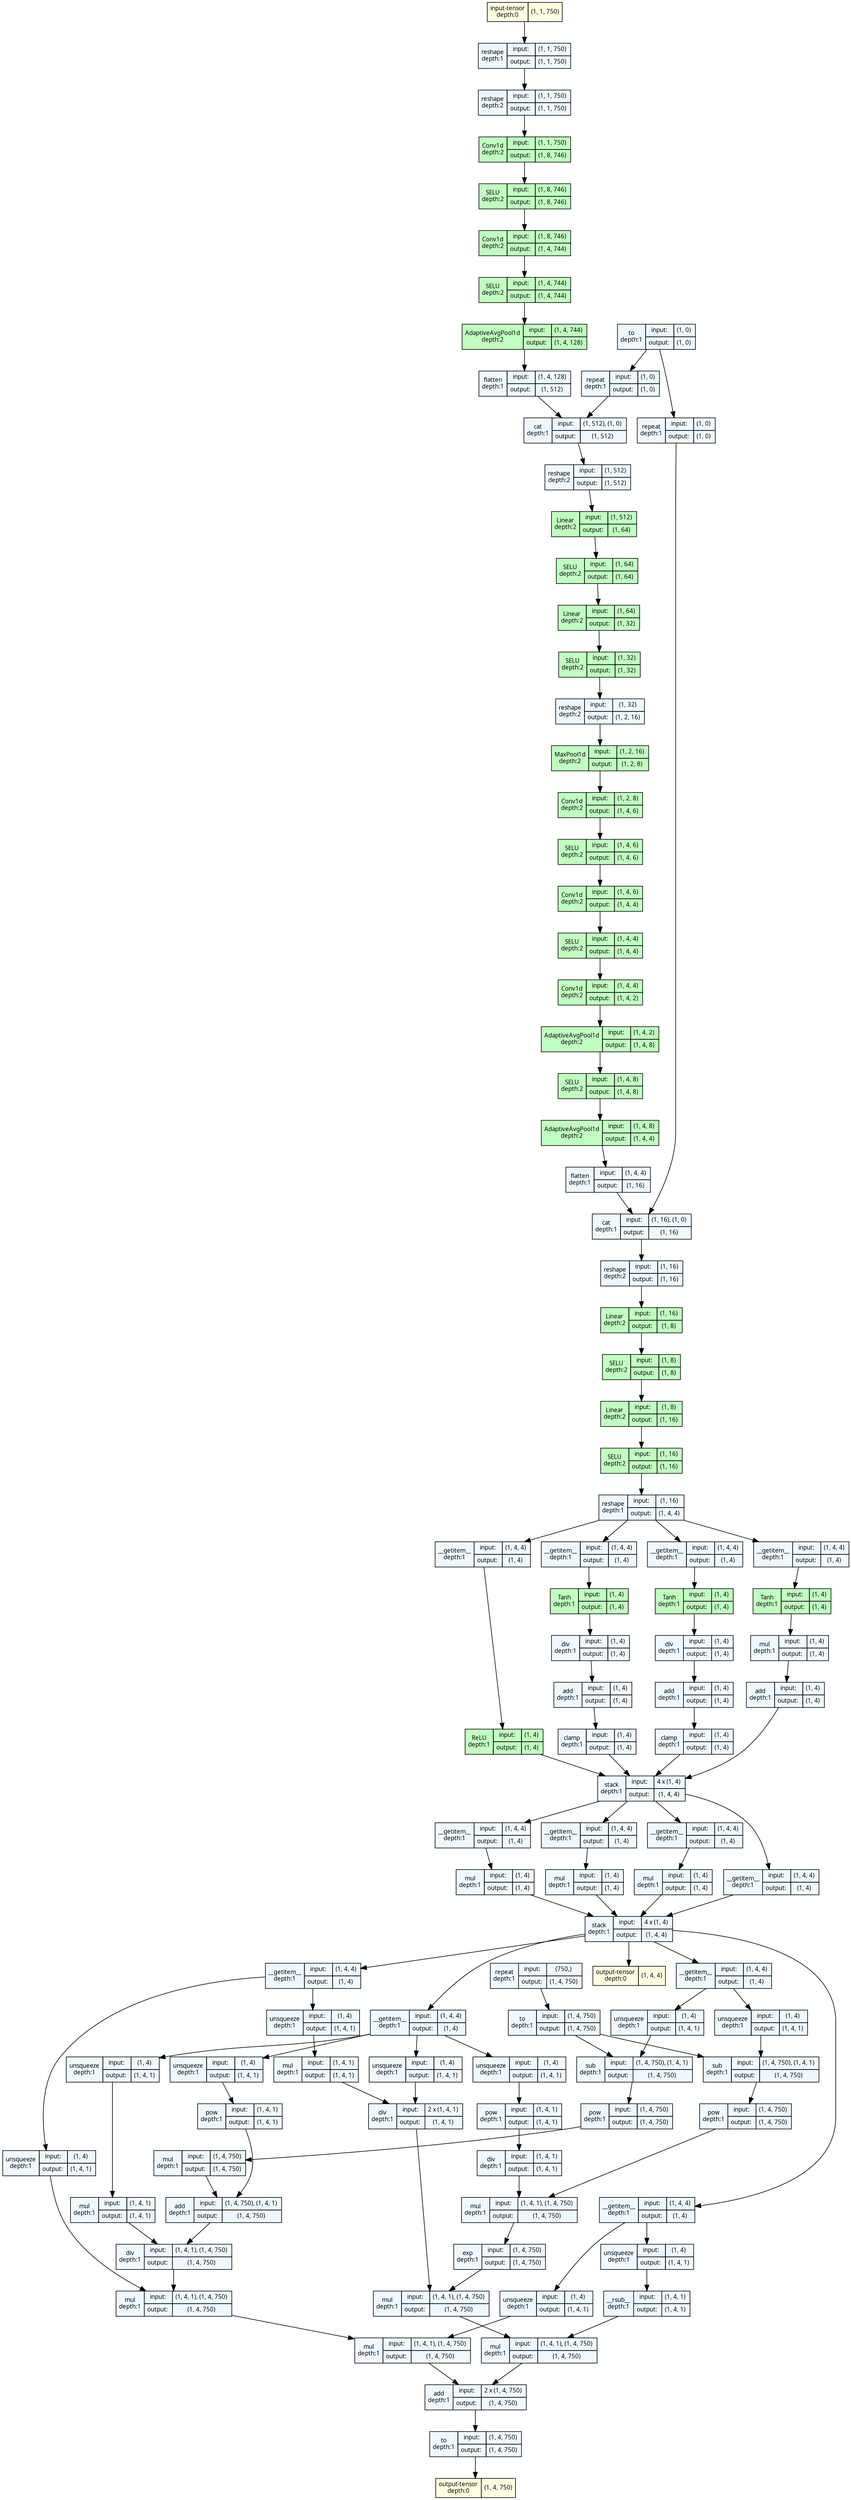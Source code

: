 strict digraph model {
	graph [ordering=in rankdir=TB size="65.39999999999999,65.39999999999999"]
	node [align=left fontname="Linux libertine" fontsize=10 height=0.2 margin=0 ranksep=0.1 shape=plaintext style=filled]
	edge [fontsize=10]
	0 [label=<
                    <TABLE BORDER="0" CELLBORDER="1"
                    CELLSPACING="0" CELLPADDING="4">
                        <TR><TD>input-tensor<BR/>depth:0</TD><TD>(1, 1, 750)</TD></TR>
                    </TABLE>> fillcolor=lightyellow]
	1 [label=<
                    <TABLE BORDER="0" CELLBORDER="1"
                    CELLSPACING="0" CELLPADDING="4">
                    <TR>
                        <TD ROWSPAN="2">reshape<BR/>depth:1</TD>
                        <TD COLSPAN="2">input:</TD>
                        <TD COLSPAN="2">(1, 1, 750) </TD>
                    </TR>
                    <TR>
                        <TD COLSPAN="2">output: </TD>
                        <TD COLSPAN="2">(1, 1, 750) </TD>
                    </TR>
                    </TABLE>> fillcolor=aliceblue]
	2 [label=<
                    <TABLE BORDER="0" CELLBORDER="1"
                    CELLSPACING="0" CELLPADDING="4">
                    <TR>
                        <TD ROWSPAN="2">to<BR/>depth:1</TD>
                        <TD COLSPAN="2">input:</TD>
                        <TD COLSPAN="2">(1, 0) </TD>
                    </TR>
                    <TR>
                        <TD COLSPAN="2">output: </TD>
                        <TD COLSPAN="2">(1, 0) </TD>
                    </TR>
                    </TABLE>> fillcolor=aliceblue]
	3 [label=<
                    <TABLE BORDER="0" CELLBORDER="1"
                    CELLSPACING="0" CELLPADDING="4">
                    <TR>
                        <TD ROWSPAN="2">reshape<BR/>depth:2</TD>
                        <TD COLSPAN="2">input:</TD>
                        <TD COLSPAN="2">(1, 1, 750) </TD>
                    </TR>
                    <TR>
                        <TD COLSPAN="2">output: </TD>
                        <TD COLSPAN="2">(1, 1, 750) </TD>
                    </TR>
                    </TABLE>> fillcolor=aliceblue]
	4 [label=<
                    <TABLE BORDER="0" CELLBORDER="1"
                    CELLSPACING="0" CELLPADDING="4">
                    <TR>
                        <TD ROWSPAN="2">Conv1d<BR/>depth:2</TD>
                        <TD COLSPAN="2">input:</TD>
                        <TD COLSPAN="2">(1, 1, 750) </TD>
                    </TR>
                    <TR>
                        <TD COLSPAN="2">output: </TD>
                        <TD COLSPAN="2">(1, 8, 746) </TD>
                    </TR>
                    </TABLE>> fillcolor=darkseagreen1]
	5 [label=<
                    <TABLE BORDER="0" CELLBORDER="1"
                    CELLSPACING="0" CELLPADDING="4">
                    <TR>
                        <TD ROWSPAN="2">SELU<BR/>depth:2</TD>
                        <TD COLSPAN="2">input:</TD>
                        <TD COLSPAN="2">(1, 8, 746) </TD>
                    </TR>
                    <TR>
                        <TD COLSPAN="2">output: </TD>
                        <TD COLSPAN="2">(1, 8, 746) </TD>
                    </TR>
                    </TABLE>> fillcolor=darkseagreen1]
	6 [label=<
                    <TABLE BORDER="0" CELLBORDER="1"
                    CELLSPACING="0" CELLPADDING="4">
                    <TR>
                        <TD ROWSPAN="2">Conv1d<BR/>depth:2</TD>
                        <TD COLSPAN="2">input:</TD>
                        <TD COLSPAN="2">(1, 8, 746) </TD>
                    </TR>
                    <TR>
                        <TD COLSPAN="2">output: </TD>
                        <TD COLSPAN="2">(1, 4, 744) </TD>
                    </TR>
                    </TABLE>> fillcolor=darkseagreen1]
	7 [label=<
                    <TABLE BORDER="0" CELLBORDER="1"
                    CELLSPACING="0" CELLPADDING="4">
                    <TR>
                        <TD ROWSPAN="2">SELU<BR/>depth:2</TD>
                        <TD COLSPAN="2">input:</TD>
                        <TD COLSPAN="2">(1, 4, 744) </TD>
                    </TR>
                    <TR>
                        <TD COLSPAN="2">output: </TD>
                        <TD COLSPAN="2">(1, 4, 744) </TD>
                    </TR>
                    </TABLE>> fillcolor=darkseagreen1]
	8 [label=<
                    <TABLE BORDER="0" CELLBORDER="1"
                    CELLSPACING="0" CELLPADDING="4">
                    <TR>
                        <TD ROWSPAN="2">AdaptiveAvgPool1d<BR/>depth:2</TD>
                        <TD COLSPAN="2">input:</TD>
                        <TD COLSPAN="2">(1, 4, 744) </TD>
                    </TR>
                    <TR>
                        <TD COLSPAN="2">output: </TD>
                        <TD COLSPAN="2">(1, 4, 128) </TD>
                    </TR>
                    </TABLE>> fillcolor=darkseagreen1]
	9 [label=<
                    <TABLE BORDER="0" CELLBORDER="1"
                    CELLSPACING="0" CELLPADDING="4">
                    <TR>
                        <TD ROWSPAN="2">flatten<BR/>depth:1</TD>
                        <TD COLSPAN="2">input:</TD>
                        <TD COLSPAN="2">(1, 4, 128) </TD>
                    </TR>
                    <TR>
                        <TD COLSPAN="2">output: </TD>
                        <TD COLSPAN="2">(1, 512) </TD>
                    </TR>
                    </TABLE>> fillcolor=aliceblue]
	10 [label=<
                    <TABLE BORDER="0" CELLBORDER="1"
                    CELLSPACING="0" CELLPADDING="4">
                    <TR>
                        <TD ROWSPAN="2">repeat<BR/>depth:1</TD>
                        <TD COLSPAN="2">input:</TD>
                        <TD COLSPAN="2">(1, 0) </TD>
                    </TR>
                    <TR>
                        <TD COLSPAN="2">output: </TD>
                        <TD COLSPAN="2">(1, 0) </TD>
                    </TR>
                    </TABLE>> fillcolor=aliceblue]
	11 [label=<
                    <TABLE BORDER="0" CELLBORDER="1"
                    CELLSPACING="0" CELLPADDING="4">
                    <TR>
                        <TD ROWSPAN="2">cat<BR/>depth:1</TD>
                        <TD COLSPAN="2">input:</TD>
                        <TD COLSPAN="2">(1, 512), (1, 0) </TD>
                    </TR>
                    <TR>
                        <TD COLSPAN="2">output: </TD>
                        <TD COLSPAN="2">(1, 512) </TD>
                    </TR>
                    </TABLE>> fillcolor=aliceblue]
	12 [label=<
                    <TABLE BORDER="0" CELLBORDER="1"
                    CELLSPACING="0" CELLPADDING="4">
                    <TR>
                        <TD ROWSPAN="2">reshape<BR/>depth:2</TD>
                        <TD COLSPAN="2">input:</TD>
                        <TD COLSPAN="2">(1, 512) </TD>
                    </TR>
                    <TR>
                        <TD COLSPAN="2">output: </TD>
                        <TD COLSPAN="2">(1, 512) </TD>
                    </TR>
                    </TABLE>> fillcolor=aliceblue]
	13 [label=<
                    <TABLE BORDER="0" CELLBORDER="1"
                    CELLSPACING="0" CELLPADDING="4">
                    <TR>
                        <TD ROWSPAN="2">Linear<BR/>depth:2</TD>
                        <TD COLSPAN="2">input:</TD>
                        <TD COLSPAN="2">(1, 512) </TD>
                    </TR>
                    <TR>
                        <TD COLSPAN="2">output: </TD>
                        <TD COLSPAN="2">(1, 64) </TD>
                    </TR>
                    </TABLE>> fillcolor=darkseagreen1]
	14 [label=<
                    <TABLE BORDER="0" CELLBORDER="1"
                    CELLSPACING="0" CELLPADDING="4">
                    <TR>
                        <TD ROWSPAN="2">SELU<BR/>depth:2</TD>
                        <TD COLSPAN="2">input:</TD>
                        <TD COLSPAN="2">(1, 64) </TD>
                    </TR>
                    <TR>
                        <TD COLSPAN="2">output: </TD>
                        <TD COLSPAN="2">(1, 64) </TD>
                    </TR>
                    </TABLE>> fillcolor=darkseagreen1]
	15 [label=<
                    <TABLE BORDER="0" CELLBORDER="1"
                    CELLSPACING="0" CELLPADDING="4">
                    <TR>
                        <TD ROWSPAN="2">Linear<BR/>depth:2</TD>
                        <TD COLSPAN="2">input:</TD>
                        <TD COLSPAN="2">(1, 64) </TD>
                    </TR>
                    <TR>
                        <TD COLSPAN="2">output: </TD>
                        <TD COLSPAN="2">(1, 32) </TD>
                    </TR>
                    </TABLE>> fillcolor=darkseagreen1]
	16 [label=<
                    <TABLE BORDER="0" CELLBORDER="1"
                    CELLSPACING="0" CELLPADDING="4">
                    <TR>
                        <TD ROWSPAN="2">SELU<BR/>depth:2</TD>
                        <TD COLSPAN="2">input:</TD>
                        <TD COLSPAN="2">(1, 32) </TD>
                    </TR>
                    <TR>
                        <TD COLSPAN="2">output: </TD>
                        <TD COLSPAN="2">(1, 32) </TD>
                    </TR>
                    </TABLE>> fillcolor=darkseagreen1]
	17 [label=<
                    <TABLE BORDER="0" CELLBORDER="1"
                    CELLSPACING="0" CELLPADDING="4">
                    <TR>
                        <TD ROWSPAN="2">reshape<BR/>depth:2</TD>
                        <TD COLSPAN="2">input:</TD>
                        <TD COLSPAN="2">(1, 32) </TD>
                    </TR>
                    <TR>
                        <TD COLSPAN="2">output: </TD>
                        <TD COLSPAN="2">(1, 2, 16) </TD>
                    </TR>
                    </TABLE>> fillcolor=aliceblue]
	18 [label=<
                    <TABLE BORDER="0" CELLBORDER="1"
                    CELLSPACING="0" CELLPADDING="4">
                    <TR>
                        <TD ROWSPAN="2">MaxPool1d<BR/>depth:2</TD>
                        <TD COLSPAN="2">input:</TD>
                        <TD COLSPAN="2">(1, 2, 16) </TD>
                    </TR>
                    <TR>
                        <TD COLSPAN="2">output: </TD>
                        <TD COLSPAN="2">(1, 2, 8) </TD>
                    </TR>
                    </TABLE>> fillcolor=darkseagreen1]
	19 [label=<
                    <TABLE BORDER="0" CELLBORDER="1"
                    CELLSPACING="0" CELLPADDING="4">
                    <TR>
                        <TD ROWSPAN="2">Conv1d<BR/>depth:2</TD>
                        <TD COLSPAN="2">input:</TD>
                        <TD COLSPAN="2">(1, 2, 8) </TD>
                    </TR>
                    <TR>
                        <TD COLSPAN="2">output: </TD>
                        <TD COLSPAN="2">(1, 4, 6) </TD>
                    </TR>
                    </TABLE>> fillcolor=darkseagreen1]
	20 [label=<
                    <TABLE BORDER="0" CELLBORDER="1"
                    CELLSPACING="0" CELLPADDING="4">
                    <TR>
                        <TD ROWSPAN="2">SELU<BR/>depth:2</TD>
                        <TD COLSPAN="2">input:</TD>
                        <TD COLSPAN="2">(1, 4, 6) </TD>
                    </TR>
                    <TR>
                        <TD COLSPAN="2">output: </TD>
                        <TD COLSPAN="2">(1, 4, 6) </TD>
                    </TR>
                    </TABLE>> fillcolor=darkseagreen1]
	21 [label=<
                    <TABLE BORDER="0" CELLBORDER="1"
                    CELLSPACING="0" CELLPADDING="4">
                    <TR>
                        <TD ROWSPAN="2">Conv1d<BR/>depth:2</TD>
                        <TD COLSPAN="2">input:</TD>
                        <TD COLSPAN="2">(1, 4, 6) </TD>
                    </TR>
                    <TR>
                        <TD COLSPAN="2">output: </TD>
                        <TD COLSPAN="2">(1, 4, 4) </TD>
                    </TR>
                    </TABLE>> fillcolor=darkseagreen1]
	22 [label=<
                    <TABLE BORDER="0" CELLBORDER="1"
                    CELLSPACING="0" CELLPADDING="4">
                    <TR>
                        <TD ROWSPAN="2">SELU<BR/>depth:2</TD>
                        <TD COLSPAN="2">input:</TD>
                        <TD COLSPAN="2">(1, 4, 4) </TD>
                    </TR>
                    <TR>
                        <TD COLSPAN="2">output: </TD>
                        <TD COLSPAN="2">(1, 4, 4) </TD>
                    </TR>
                    </TABLE>> fillcolor=darkseagreen1]
	23 [label=<
                    <TABLE BORDER="0" CELLBORDER="1"
                    CELLSPACING="0" CELLPADDING="4">
                    <TR>
                        <TD ROWSPAN="2">Conv1d<BR/>depth:2</TD>
                        <TD COLSPAN="2">input:</TD>
                        <TD COLSPAN="2">(1, 4, 4) </TD>
                    </TR>
                    <TR>
                        <TD COLSPAN="2">output: </TD>
                        <TD COLSPAN="2">(1, 4, 2) </TD>
                    </TR>
                    </TABLE>> fillcolor=darkseagreen1]
	24 [label=<
                    <TABLE BORDER="0" CELLBORDER="1"
                    CELLSPACING="0" CELLPADDING="4">
                    <TR>
                        <TD ROWSPAN="2">AdaptiveAvgPool1d<BR/>depth:2</TD>
                        <TD COLSPAN="2">input:</TD>
                        <TD COLSPAN="2">(1, 4, 2) </TD>
                    </TR>
                    <TR>
                        <TD COLSPAN="2">output: </TD>
                        <TD COLSPAN="2">(1, 4, 8) </TD>
                    </TR>
                    </TABLE>> fillcolor=darkseagreen1]
	25 [label=<
                    <TABLE BORDER="0" CELLBORDER="1"
                    CELLSPACING="0" CELLPADDING="4">
                    <TR>
                        <TD ROWSPAN="2">SELU<BR/>depth:2</TD>
                        <TD COLSPAN="2">input:</TD>
                        <TD COLSPAN="2">(1, 4, 8) </TD>
                    </TR>
                    <TR>
                        <TD COLSPAN="2">output: </TD>
                        <TD COLSPAN="2">(1, 4, 8) </TD>
                    </TR>
                    </TABLE>> fillcolor=darkseagreen1]
	26 [label=<
                    <TABLE BORDER="0" CELLBORDER="1"
                    CELLSPACING="0" CELLPADDING="4">
                    <TR>
                        <TD ROWSPAN="2">AdaptiveAvgPool1d<BR/>depth:2</TD>
                        <TD COLSPAN="2">input:</TD>
                        <TD COLSPAN="2">(1, 4, 8) </TD>
                    </TR>
                    <TR>
                        <TD COLSPAN="2">output: </TD>
                        <TD COLSPAN="2">(1, 4, 4) </TD>
                    </TR>
                    </TABLE>> fillcolor=darkseagreen1]
	27 [label=<
                    <TABLE BORDER="0" CELLBORDER="1"
                    CELLSPACING="0" CELLPADDING="4">
                    <TR>
                        <TD ROWSPAN="2">flatten<BR/>depth:1</TD>
                        <TD COLSPAN="2">input:</TD>
                        <TD COLSPAN="2">(1, 4, 4) </TD>
                    </TR>
                    <TR>
                        <TD COLSPAN="2">output: </TD>
                        <TD COLSPAN="2">(1, 16) </TD>
                    </TR>
                    </TABLE>> fillcolor=aliceblue]
	28 [label=<
                    <TABLE BORDER="0" CELLBORDER="1"
                    CELLSPACING="0" CELLPADDING="4">
                    <TR>
                        <TD ROWSPAN="2">repeat<BR/>depth:1</TD>
                        <TD COLSPAN="2">input:</TD>
                        <TD COLSPAN="2">(1, 0) </TD>
                    </TR>
                    <TR>
                        <TD COLSPAN="2">output: </TD>
                        <TD COLSPAN="2">(1, 0) </TD>
                    </TR>
                    </TABLE>> fillcolor=aliceblue]
	29 [label=<
                    <TABLE BORDER="0" CELLBORDER="1"
                    CELLSPACING="0" CELLPADDING="4">
                    <TR>
                        <TD ROWSPAN="2">cat<BR/>depth:1</TD>
                        <TD COLSPAN="2">input:</TD>
                        <TD COLSPAN="2">(1, 16), (1, 0) </TD>
                    </TR>
                    <TR>
                        <TD COLSPAN="2">output: </TD>
                        <TD COLSPAN="2">(1, 16) </TD>
                    </TR>
                    </TABLE>> fillcolor=aliceblue]
	30 [label=<
                    <TABLE BORDER="0" CELLBORDER="1"
                    CELLSPACING="0" CELLPADDING="4">
                    <TR>
                        <TD ROWSPAN="2">reshape<BR/>depth:2</TD>
                        <TD COLSPAN="2">input:</TD>
                        <TD COLSPAN="2">(1, 16) </TD>
                    </TR>
                    <TR>
                        <TD COLSPAN="2">output: </TD>
                        <TD COLSPAN="2">(1, 16) </TD>
                    </TR>
                    </TABLE>> fillcolor=aliceblue]
	31 [label=<
                    <TABLE BORDER="0" CELLBORDER="1"
                    CELLSPACING="0" CELLPADDING="4">
                    <TR>
                        <TD ROWSPAN="2">Linear<BR/>depth:2</TD>
                        <TD COLSPAN="2">input:</TD>
                        <TD COLSPAN="2">(1, 16) </TD>
                    </TR>
                    <TR>
                        <TD COLSPAN="2">output: </TD>
                        <TD COLSPAN="2">(1, 8) </TD>
                    </TR>
                    </TABLE>> fillcolor=darkseagreen1]
	32 [label=<
                    <TABLE BORDER="0" CELLBORDER="1"
                    CELLSPACING="0" CELLPADDING="4">
                    <TR>
                        <TD ROWSPAN="2">SELU<BR/>depth:2</TD>
                        <TD COLSPAN="2">input:</TD>
                        <TD COLSPAN="2">(1, 8) </TD>
                    </TR>
                    <TR>
                        <TD COLSPAN="2">output: </TD>
                        <TD COLSPAN="2">(1, 8) </TD>
                    </TR>
                    </TABLE>> fillcolor=darkseagreen1]
	33 [label=<
                    <TABLE BORDER="0" CELLBORDER="1"
                    CELLSPACING="0" CELLPADDING="4">
                    <TR>
                        <TD ROWSPAN="2">Linear<BR/>depth:2</TD>
                        <TD COLSPAN="2">input:</TD>
                        <TD COLSPAN="2">(1, 8) </TD>
                    </TR>
                    <TR>
                        <TD COLSPAN="2">output: </TD>
                        <TD COLSPAN="2">(1, 16) </TD>
                    </TR>
                    </TABLE>> fillcolor=darkseagreen1]
	34 [label=<
                    <TABLE BORDER="0" CELLBORDER="1"
                    CELLSPACING="0" CELLPADDING="4">
                    <TR>
                        <TD ROWSPAN="2">SELU<BR/>depth:2</TD>
                        <TD COLSPAN="2">input:</TD>
                        <TD COLSPAN="2">(1, 16) </TD>
                    </TR>
                    <TR>
                        <TD COLSPAN="2">output: </TD>
                        <TD COLSPAN="2">(1, 16) </TD>
                    </TR>
                    </TABLE>> fillcolor=darkseagreen1]
	35 [label=<
                    <TABLE BORDER="0" CELLBORDER="1"
                    CELLSPACING="0" CELLPADDING="4">
                    <TR>
                        <TD ROWSPAN="2">reshape<BR/>depth:1</TD>
                        <TD COLSPAN="2">input:</TD>
                        <TD COLSPAN="2">(1, 16) </TD>
                    </TR>
                    <TR>
                        <TD COLSPAN="2">output: </TD>
                        <TD COLSPAN="2">(1, 4, 4) </TD>
                    </TR>
                    </TABLE>> fillcolor=aliceblue]
	36 [label=<
                    <TABLE BORDER="0" CELLBORDER="1"
                    CELLSPACING="0" CELLPADDING="4">
                    <TR>
                        <TD ROWSPAN="2">__getitem__<BR/>depth:1</TD>
                        <TD COLSPAN="2">input:</TD>
                        <TD COLSPAN="2">(1, 4, 4) </TD>
                    </TR>
                    <TR>
                        <TD COLSPAN="2">output: </TD>
                        <TD COLSPAN="2">(1, 4) </TD>
                    </TR>
                    </TABLE>> fillcolor=aliceblue]
	37 [label=<
                    <TABLE BORDER="0" CELLBORDER="1"
                    CELLSPACING="0" CELLPADDING="4">
                    <TR>
                        <TD ROWSPAN="2">ReLU<BR/>depth:1</TD>
                        <TD COLSPAN="2">input:</TD>
                        <TD COLSPAN="2">(1, 4) </TD>
                    </TR>
                    <TR>
                        <TD COLSPAN="2">output: </TD>
                        <TD COLSPAN="2">(1, 4) </TD>
                    </TR>
                    </TABLE>> fillcolor=darkseagreen1]
	38 [label=<
                    <TABLE BORDER="0" CELLBORDER="1"
                    CELLSPACING="0" CELLPADDING="4">
                    <TR>
                        <TD ROWSPAN="2">__getitem__<BR/>depth:1</TD>
                        <TD COLSPAN="2">input:</TD>
                        <TD COLSPAN="2">(1, 4, 4) </TD>
                    </TR>
                    <TR>
                        <TD COLSPAN="2">output: </TD>
                        <TD COLSPAN="2">(1, 4) </TD>
                    </TR>
                    </TABLE>> fillcolor=aliceblue]
	39 [label=<
                    <TABLE BORDER="0" CELLBORDER="1"
                    CELLSPACING="0" CELLPADDING="4">
                    <TR>
                        <TD ROWSPAN="2">Tanh<BR/>depth:1</TD>
                        <TD COLSPAN="2">input:</TD>
                        <TD COLSPAN="2">(1, 4) </TD>
                    </TR>
                    <TR>
                        <TD COLSPAN="2">output: </TD>
                        <TD COLSPAN="2">(1, 4) </TD>
                    </TR>
                    </TABLE>> fillcolor=darkseagreen1]
	40 [label=<
                    <TABLE BORDER="0" CELLBORDER="1"
                    CELLSPACING="0" CELLPADDING="4">
                    <TR>
                        <TD ROWSPAN="2">div<BR/>depth:1</TD>
                        <TD COLSPAN="2">input:</TD>
                        <TD COLSPAN="2">(1, 4) </TD>
                    </TR>
                    <TR>
                        <TD COLSPAN="2">output: </TD>
                        <TD COLSPAN="2">(1, 4) </TD>
                    </TR>
                    </TABLE>> fillcolor=aliceblue]
	41 [label=<
                    <TABLE BORDER="0" CELLBORDER="1"
                    CELLSPACING="0" CELLPADDING="4">
                    <TR>
                        <TD ROWSPAN="2">add<BR/>depth:1</TD>
                        <TD COLSPAN="2">input:</TD>
                        <TD COLSPAN="2">(1, 4) </TD>
                    </TR>
                    <TR>
                        <TD COLSPAN="2">output: </TD>
                        <TD COLSPAN="2">(1, 4) </TD>
                    </TR>
                    </TABLE>> fillcolor=aliceblue]
	42 [label=<
                    <TABLE BORDER="0" CELLBORDER="1"
                    CELLSPACING="0" CELLPADDING="4">
                    <TR>
                        <TD ROWSPAN="2">clamp<BR/>depth:1</TD>
                        <TD COLSPAN="2">input:</TD>
                        <TD COLSPAN="2">(1, 4) </TD>
                    </TR>
                    <TR>
                        <TD COLSPAN="2">output: </TD>
                        <TD COLSPAN="2">(1, 4) </TD>
                    </TR>
                    </TABLE>> fillcolor=aliceblue]
	43 [label=<
                    <TABLE BORDER="0" CELLBORDER="1"
                    CELLSPACING="0" CELLPADDING="4">
                    <TR>
                        <TD ROWSPAN="2">__getitem__<BR/>depth:1</TD>
                        <TD COLSPAN="2">input:</TD>
                        <TD COLSPAN="2">(1, 4, 4) </TD>
                    </TR>
                    <TR>
                        <TD COLSPAN="2">output: </TD>
                        <TD COLSPAN="2">(1, 4) </TD>
                    </TR>
                    </TABLE>> fillcolor=aliceblue]
	44 [label=<
                    <TABLE BORDER="0" CELLBORDER="1"
                    CELLSPACING="0" CELLPADDING="4">
                    <TR>
                        <TD ROWSPAN="2">Tanh<BR/>depth:1</TD>
                        <TD COLSPAN="2">input:</TD>
                        <TD COLSPAN="2">(1, 4) </TD>
                    </TR>
                    <TR>
                        <TD COLSPAN="2">output: </TD>
                        <TD COLSPAN="2">(1, 4) </TD>
                    </TR>
                    </TABLE>> fillcolor=darkseagreen1]
	45 [label=<
                    <TABLE BORDER="0" CELLBORDER="1"
                    CELLSPACING="0" CELLPADDING="4">
                    <TR>
                        <TD ROWSPAN="2">div<BR/>depth:1</TD>
                        <TD COLSPAN="2">input:</TD>
                        <TD COLSPAN="2">(1, 4) </TD>
                    </TR>
                    <TR>
                        <TD COLSPAN="2">output: </TD>
                        <TD COLSPAN="2">(1, 4) </TD>
                    </TR>
                    </TABLE>> fillcolor=aliceblue]
	46 [label=<
                    <TABLE BORDER="0" CELLBORDER="1"
                    CELLSPACING="0" CELLPADDING="4">
                    <TR>
                        <TD ROWSPAN="2">add<BR/>depth:1</TD>
                        <TD COLSPAN="2">input:</TD>
                        <TD COLSPAN="2">(1, 4) </TD>
                    </TR>
                    <TR>
                        <TD COLSPAN="2">output: </TD>
                        <TD COLSPAN="2">(1, 4) </TD>
                    </TR>
                    </TABLE>> fillcolor=aliceblue]
	47 [label=<
                    <TABLE BORDER="0" CELLBORDER="1"
                    CELLSPACING="0" CELLPADDING="4">
                    <TR>
                        <TD ROWSPAN="2">clamp<BR/>depth:1</TD>
                        <TD COLSPAN="2">input:</TD>
                        <TD COLSPAN="2">(1, 4) </TD>
                    </TR>
                    <TR>
                        <TD COLSPAN="2">output: </TD>
                        <TD COLSPAN="2">(1, 4) </TD>
                    </TR>
                    </TABLE>> fillcolor=aliceblue]
	48 [label=<
                    <TABLE BORDER="0" CELLBORDER="1"
                    CELLSPACING="0" CELLPADDING="4">
                    <TR>
                        <TD ROWSPAN="2">__getitem__<BR/>depth:1</TD>
                        <TD COLSPAN="2">input:</TD>
                        <TD COLSPAN="2">(1, 4, 4) </TD>
                    </TR>
                    <TR>
                        <TD COLSPAN="2">output: </TD>
                        <TD COLSPAN="2">(1, 4) </TD>
                    </TR>
                    </TABLE>> fillcolor=aliceblue]
	49 [label=<
                    <TABLE BORDER="0" CELLBORDER="1"
                    CELLSPACING="0" CELLPADDING="4">
                    <TR>
                        <TD ROWSPAN="2">Tanh<BR/>depth:1</TD>
                        <TD COLSPAN="2">input:</TD>
                        <TD COLSPAN="2">(1, 4) </TD>
                    </TR>
                    <TR>
                        <TD COLSPAN="2">output: </TD>
                        <TD COLSPAN="2">(1, 4) </TD>
                    </TR>
                    </TABLE>> fillcolor=darkseagreen1]
	50 [label=<
                    <TABLE BORDER="0" CELLBORDER="1"
                    CELLSPACING="0" CELLPADDING="4">
                    <TR>
                        <TD ROWSPAN="2">mul<BR/>depth:1</TD>
                        <TD COLSPAN="2">input:</TD>
                        <TD COLSPAN="2">(1, 4) </TD>
                    </TR>
                    <TR>
                        <TD COLSPAN="2">output: </TD>
                        <TD COLSPAN="2">(1, 4) </TD>
                    </TR>
                    </TABLE>> fillcolor=aliceblue]
	51 [label=<
                    <TABLE BORDER="0" CELLBORDER="1"
                    CELLSPACING="0" CELLPADDING="4">
                    <TR>
                        <TD ROWSPAN="2">add<BR/>depth:1</TD>
                        <TD COLSPAN="2">input:</TD>
                        <TD COLSPAN="2">(1, 4) </TD>
                    </TR>
                    <TR>
                        <TD COLSPAN="2">output: </TD>
                        <TD COLSPAN="2">(1, 4) </TD>
                    </TR>
                    </TABLE>> fillcolor=aliceblue]
	52 [label=<
                    <TABLE BORDER="0" CELLBORDER="1"
                    CELLSPACING="0" CELLPADDING="4">
                    <TR>
                        <TD ROWSPAN="2">stack<BR/>depth:1</TD>
                        <TD COLSPAN="2">input:</TD>
                        <TD COLSPAN="2">4 x (1, 4) </TD>
                    </TR>
                    <TR>
                        <TD COLSPAN="2">output: </TD>
                        <TD COLSPAN="2">(1, 4, 4) </TD>
                    </TR>
                    </TABLE>> fillcolor=aliceblue]
	53 [label=<
                    <TABLE BORDER="0" CELLBORDER="1"
                    CELLSPACING="0" CELLPADDING="4">
                    <TR>
                        <TD ROWSPAN="2">__getitem__<BR/>depth:1</TD>
                        <TD COLSPAN="2">input:</TD>
                        <TD COLSPAN="2">(1, 4, 4) </TD>
                    </TR>
                    <TR>
                        <TD COLSPAN="2">output: </TD>
                        <TD COLSPAN="2">(1, 4) </TD>
                    </TR>
                    </TABLE>> fillcolor=aliceblue]
	54 [label=<
                    <TABLE BORDER="0" CELLBORDER="1"
                    CELLSPACING="0" CELLPADDING="4">
                    <TR>
                        <TD ROWSPAN="2">mul<BR/>depth:1</TD>
                        <TD COLSPAN="2">input:</TD>
                        <TD COLSPAN="2">(1, 4) </TD>
                    </TR>
                    <TR>
                        <TD COLSPAN="2">output: </TD>
                        <TD COLSPAN="2">(1, 4) </TD>
                    </TR>
                    </TABLE>> fillcolor=aliceblue]
	55 [label=<
                    <TABLE BORDER="0" CELLBORDER="1"
                    CELLSPACING="0" CELLPADDING="4">
                    <TR>
                        <TD ROWSPAN="2">__getitem__<BR/>depth:1</TD>
                        <TD COLSPAN="2">input:</TD>
                        <TD COLSPAN="2">(1, 4, 4) </TD>
                    </TR>
                    <TR>
                        <TD COLSPAN="2">output: </TD>
                        <TD COLSPAN="2">(1, 4) </TD>
                    </TR>
                    </TABLE>> fillcolor=aliceblue]
	56 [label=<
                    <TABLE BORDER="0" CELLBORDER="1"
                    CELLSPACING="0" CELLPADDING="4">
                    <TR>
                        <TD ROWSPAN="2">mul<BR/>depth:1</TD>
                        <TD COLSPAN="2">input:</TD>
                        <TD COLSPAN="2">(1, 4) </TD>
                    </TR>
                    <TR>
                        <TD COLSPAN="2">output: </TD>
                        <TD COLSPAN="2">(1, 4) </TD>
                    </TR>
                    </TABLE>> fillcolor=aliceblue]
	57 [label=<
                    <TABLE BORDER="0" CELLBORDER="1"
                    CELLSPACING="0" CELLPADDING="4">
                    <TR>
                        <TD ROWSPAN="2">__getitem__<BR/>depth:1</TD>
                        <TD COLSPAN="2">input:</TD>
                        <TD COLSPAN="2">(1, 4, 4) </TD>
                    </TR>
                    <TR>
                        <TD COLSPAN="2">output: </TD>
                        <TD COLSPAN="2">(1, 4) </TD>
                    </TR>
                    </TABLE>> fillcolor=aliceblue]
	58 [label=<
                    <TABLE BORDER="0" CELLBORDER="1"
                    CELLSPACING="0" CELLPADDING="4">
                    <TR>
                        <TD ROWSPAN="2">mul<BR/>depth:1</TD>
                        <TD COLSPAN="2">input:</TD>
                        <TD COLSPAN="2">(1, 4) </TD>
                    </TR>
                    <TR>
                        <TD COLSPAN="2">output: </TD>
                        <TD COLSPAN="2">(1, 4) </TD>
                    </TR>
                    </TABLE>> fillcolor=aliceblue]
	59 [label=<
                    <TABLE BORDER="0" CELLBORDER="1"
                    CELLSPACING="0" CELLPADDING="4">
                    <TR>
                        <TD ROWSPAN="2">__getitem__<BR/>depth:1</TD>
                        <TD COLSPAN="2">input:</TD>
                        <TD COLSPAN="2">(1, 4, 4) </TD>
                    </TR>
                    <TR>
                        <TD COLSPAN="2">output: </TD>
                        <TD COLSPAN="2">(1, 4) </TD>
                    </TR>
                    </TABLE>> fillcolor=aliceblue]
	60 [label=<
                    <TABLE BORDER="0" CELLBORDER="1"
                    CELLSPACING="0" CELLPADDING="4">
                    <TR>
                        <TD ROWSPAN="2">stack<BR/>depth:1</TD>
                        <TD COLSPAN="2">input:</TD>
                        <TD COLSPAN="2">4 x (1, 4) </TD>
                    </TR>
                    <TR>
                        <TD COLSPAN="2">output: </TD>
                        <TD COLSPAN="2">(1, 4, 4) </TD>
                    </TR>
                    </TABLE>> fillcolor=aliceblue]
	61 [label=<
                    <TABLE BORDER="0" CELLBORDER="1"
                    CELLSPACING="0" CELLPADDING="4">
                    <TR>
                        <TD ROWSPAN="2">__getitem__<BR/>depth:1</TD>
                        <TD COLSPAN="2">input:</TD>
                        <TD COLSPAN="2">(1, 4, 4) </TD>
                    </TR>
                    <TR>
                        <TD COLSPAN="2">output: </TD>
                        <TD COLSPAN="2">(1, 4) </TD>
                    </TR>
                    </TABLE>> fillcolor=aliceblue]
	62 [label=<
                    <TABLE BORDER="0" CELLBORDER="1"
                    CELLSPACING="0" CELLPADDING="4">
                    <TR>
                        <TD ROWSPAN="2">__getitem__<BR/>depth:1</TD>
                        <TD COLSPAN="2">input:</TD>
                        <TD COLSPAN="2">(1, 4, 4) </TD>
                    </TR>
                    <TR>
                        <TD COLSPAN="2">output: </TD>
                        <TD COLSPAN="2">(1, 4) </TD>
                    </TR>
                    </TABLE>> fillcolor=aliceblue]
	63 [label=<
                    <TABLE BORDER="0" CELLBORDER="1"
                    CELLSPACING="0" CELLPADDING="4">
                    <TR>
                        <TD ROWSPAN="2">__getitem__<BR/>depth:1</TD>
                        <TD COLSPAN="2">input:</TD>
                        <TD COLSPAN="2">(1, 4, 4) </TD>
                    </TR>
                    <TR>
                        <TD COLSPAN="2">output: </TD>
                        <TD COLSPAN="2">(1, 4) </TD>
                    </TR>
                    </TABLE>> fillcolor=aliceblue]
	64 [label=<
                    <TABLE BORDER="0" CELLBORDER="1"
                    CELLSPACING="0" CELLPADDING="4">
                    <TR>
                        <TD ROWSPAN="2">__getitem__<BR/>depth:1</TD>
                        <TD COLSPAN="2">input:</TD>
                        <TD COLSPAN="2">(1, 4, 4) </TD>
                    </TR>
                    <TR>
                        <TD COLSPAN="2">output: </TD>
                        <TD COLSPAN="2">(1, 4) </TD>
                    </TR>
                    </TABLE>> fillcolor=aliceblue]
	65 [label=<
                    <TABLE BORDER="0" CELLBORDER="1"
                    CELLSPACING="0" CELLPADDING="4">
                    <TR>
                        <TD ROWSPAN="2">repeat<BR/>depth:1</TD>
                        <TD COLSPAN="2">input:</TD>
                        <TD COLSPAN="2">(750,) </TD>
                    </TR>
                    <TR>
                        <TD COLSPAN="2">output: </TD>
                        <TD COLSPAN="2">(1, 4, 750) </TD>
                    </TR>
                    </TABLE>> fillcolor=aliceblue]
	66 [label=<
                    <TABLE BORDER="0" CELLBORDER="1"
                    CELLSPACING="0" CELLPADDING="4">
                    <TR>
                        <TD ROWSPAN="2">to<BR/>depth:1</TD>
                        <TD COLSPAN="2">input:</TD>
                        <TD COLSPAN="2">(1, 4, 750) </TD>
                    </TR>
                    <TR>
                        <TD COLSPAN="2">output: </TD>
                        <TD COLSPAN="2">(1, 4, 750) </TD>
                    </TR>
                    </TABLE>> fillcolor=aliceblue]
	67 [label=<
                    <TABLE BORDER="0" CELLBORDER="1"
                    CELLSPACING="0" CELLPADDING="4">
                    <TR>
                        <TD ROWSPAN="2">unsqueeze<BR/>depth:1</TD>
                        <TD COLSPAN="2">input:</TD>
                        <TD COLSPAN="2">(1, 4) </TD>
                    </TR>
                    <TR>
                        <TD COLSPAN="2">output: </TD>
                        <TD COLSPAN="2">(1, 4, 1) </TD>
                    </TR>
                    </TABLE>> fillcolor=aliceblue]
	68 [label=<
                    <TABLE BORDER="0" CELLBORDER="1"
                    CELLSPACING="0" CELLPADDING="4">
                    <TR>
                        <TD ROWSPAN="2">mul<BR/>depth:1</TD>
                        <TD COLSPAN="2">input:</TD>
                        <TD COLSPAN="2">(1, 4, 1) </TD>
                    </TR>
                    <TR>
                        <TD COLSPAN="2">output: </TD>
                        <TD COLSPAN="2">(1, 4, 1) </TD>
                    </TR>
                    </TABLE>> fillcolor=aliceblue]
	69 [label=<
                    <TABLE BORDER="0" CELLBORDER="1"
                    CELLSPACING="0" CELLPADDING="4">
                    <TR>
                        <TD ROWSPAN="2">unsqueeze<BR/>depth:1</TD>
                        <TD COLSPAN="2">input:</TD>
                        <TD COLSPAN="2">(1, 4) </TD>
                    </TR>
                    <TR>
                        <TD COLSPAN="2">output: </TD>
                        <TD COLSPAN="2">(1, 4, 1) </TD>
                    </TR>
                    </TABLE>> fillcolor=aliceblue]
	70 [label=<
                    <TABLE BORDER="0" CELLBORDER="1"
                    CELLSPACING="0" CELLPADDING="4">
                    <TR>
                        <TD ROWSPAN="2">div<BR/>depth:1</TD>
                        <TD COLSPAN="2">input:</TD>
                        <TD COLSPAN="2">2 x (1, 4, 1) </TD>
                    </TR>
                    <TR>
                        <TD COLSPAN="2">output: </TD>
                        <TD COLSPAN="2">(1, 4, 1) </TD>
                    </TR>
                    </TABLE>> fillcolor=aliceblue]
	71 [label=<
                    <TABLE BORDER="0" CELLBORDER="1"
                    CELLSPACING="0" CELLPADDING="4">
                    <TR>
                        <TD ROWSPAN="2">unsqueeze<BR/>depth:1</TD>
                        <TD COLSPAN="2">input:</TD>
                        <TD COLSPAN="2">(1, 4) </TD>
                    </TR>
                    <TR>
                        <TD COLSPAN="2">output: </TD>
                        <TD COLSPAN="2">(1, 4, 1) </TD>
                    </TR>
                    </TABLE>> fillcolor=aliceblue]
	72 [label=<
                    <TABLE BORDER="0" CELLBORDER="1"
                    CELLSPACING="0" CELLPADDING="4">
                    <TR>
                        <TD ROWSPAN="2">pow<BR/>depth:1</TD>
                        <TD COLSPAN="2">input:</TD>
                        <TD COLSPAN="2">(1, 4, 1) </TD>
                    </TR>
                    <TR>
                        <TD COLSPAN="2">output: </TD>
                        <TD COLSPAN="2">(1, 4, 1) </TD>
                    </TR>
                    </TABLE>> fillcolor=aliceblue]
	73 [label=<
                    <TABLE BORDER="0" CELLBORDER="1"
                    CELLSPACING="0" CELLPADDING="4">
                    <TR>
                        <TD ROWSPAN="2">div<BR/>depth:1</TD>
                        <TD COLSPAN="2">input:</TD>
                        <TD COLSPAN="2">(1, 4, 1) </TD>
                    </TR>
                    <TR>
                        <TD COLSPAN="2">output: </TD>
                        <TD COLSPAN="2">(1, 4, 1) </TD>
                    </TR>
                    </TABLE>> fillcolor=aliceblue]
	74 [label=<
                    <TABLE BORDER="0" CELLBORDER="1"
                    CELLSPACING="0" CELLPADDING="4">
                    <TR>
                        <TD ROWSPAN="2">unsqueeze<BR/>depth:1</TD>
                        <TD COLSPAN="2">input:</TD>
                        <TD COLSPAN="2">(1, 4) </TD>
                    </TR>
                    <TR>
                        <TD COLSPAN="2">output: </TD>
                        <TD COLSPAN="2">(1, 4, 1) </TD>
                    </TR>
                    </TABLE>> fillcolor=aliceblue]
	75 [label=<
                    <TABLE BORDER="0" CELLBORDER="1"
                    CELLSPACING="0" CELLPADDING="4">
                    <TR>
                        <TD ROWSPAN="2">sub<BR/>depth:1</TD>
                        <TD COLSPAN="2">input:</TD>
                        <TD COLSPAN="2">(1, 4, 750), (1, 4, 1) </TD>
                    </TR>
                    <TR>
                        <TD COLSPAN="2">output: </TD>
                        <TD COLSPAN="2">(1, 4, 750) </TD>
                    </TR>
                    </TABLE>> fillcolor=aliceblue]
	76 [label=<
                    <TABLE BORDER="0" CELLBORDER="1"
                    CELLSPACING="0" CELLPADDING="4">
                    <TR>
                        <TD ROWSPAN="2">pow<BR/>depth:1</TD>
                        <TD COLSPAN="2">input:</TD>
                        <TD COLSPAN="2">(1, 4, 750) </TD>
                    </TR>
                    <TR>
                        <TD COLSPAN="2">output: </TD>
                        <TD COLSPAN="2">(1, 4, 750) </TD>
                    </TR>
                    </TABLE>> fillcolor=aliceblue]
	77 [label=<
                    <TABLE BORDER="0" CELLBORDER="1"
                    CELLSPACING="0" CELLPADDING="4">
                    <TR>
                        <TD ROWSPAN="2">mul<BR/>depth:1</TD>
                        <TD COLSPAN="2">input:</TD>
                        <TD COLSPAN="2">(1, 4, 1), (1, 4, 750) </TD>
                    </TR>
                    <TR>
                        <TD COLSPAN="2">output: </TD>
                        <TD COLSPAN="2">(1, 4, 750) </TD>
                    </TR>
                    </TABLE>> fillcolor=aliceblue]
	78 [label=<
                    <TABLE BORDER="0" CELLBORDER="1"
                    CELLSPACING="0" CELLPADDING="4">
                    <TR>
                        <TD ROWSPAN="2">exp<BR/>depth:1</TD>
                        <TD COLSPAN="2">input:</TD>
                        <TD COLSPAN="2">(1, 4, 750) </TD>
                    </TR>
                    <TR>
                        <TD COLSPAN="2">output: </TD>
                        <TD COLSPAN="2">(1, 4, 750) </TD>
                    </TR>
                    </TABLE>> fillcolor=aliceblue]
	79 [label=<
                    <TABLE BORDER="0" CELLBORDER="1"
                    CELLSPACING="0" CELLPADDING="4">
                    <TR>
                        <TD ROWSPAN="2">mul<BR/>depth:1</TD>
                        <TD COLSPAN="2">input:</TD>
                        <TD COLSPAN="2">(1, 4, 1), (1, 4, 750) </TD>
                    </TR>
                    <TR>
                        <TD COLSPAN="2">output: </TD>
                        <TD COLSPAN="2">(1, 4, 750) </TD>
                    </TR>
                    </TABLE>> fillcolor=aliceblue]
	80 [label=<
                    <TABLE BORDER="0" CELLBORDER="1"
                    CELLSPACING="0" CELLPADDING="4">
                    <TR>
                        <TD ROWSPAN="2">unsqueeze<BR/>depth:1</TD>
                        <TD COLSPAN="2">input:</TD>
                        <TD COLSPAN="2">(1, 4) </TD>
                    </TR>
                    <TR>
                        <TD COLSPAN="2">output: </TD>
                        <TD COLSPAN="2">(1, 4, 1) </TD>
                    </TR>
                    </TABLE>> fillcolor=aliceblue]
	81 [label=<
                    <TABLE BORDER="0" CELLBORDER="1"
                    CELLSPACING="0" CELLPADDING="4">
                    <TR>
                        <TD ROWSPAN="2">unsqueeze<BR/>depth:1</TD>
                        <TD COLSPAN="2">input:</TD>
                        <TD COLSPAN="2">(1, 4) </TD>
                    </TR>
                    <TR>
                        <TD COLSPAN="2">output: </TD>
                        <TD COLSPAN="2">(1, 4, 1) </TD>
                    </TR>
                    </TABLE>> fillcolor=aliceblue]
	82 [label=<
                    <TABLE BORDER="0" CELLBORDER="1"
                    CELLSPACING="0" CELLPADDING="4">
                    <TR>
                        <TD ROWSPAN="2">mul<BR/>depth:1</TD>
                        <TD COLSPAN="2">input:</TD>
                        <TD COLSPAN="2">(1, 4, 1) </TD>
                    </TR>
                    <TR>
                        <TD COLSPAN="2">output: </TD>
                        <TD COLSPAN="2">(1, 4, 1) </TD>
                    </TR>
                    </TABLE>> fillcolor=aliceblue]
	83 [label=<
                    <TABLE BORDER="0" CELLBORDER="1"
                    CELLSPACING="0" CELLPADDING="4">
                    <TR>
                        <TD ROWSPAN="2">unsqueeze<BR/>depth:1</TD>
                        <TD COLSPAN="2">input:</TD>
                        <TD COLSPAN="2">(1, 4) </TD>
                    </TR>
                    <TR>
                        <TD COLSPAN="2">output: </TD>
                        <TD COLSPAN="2">(1, 4, 1) </TD>
                    </TR>
                    </TABLE>> fillcolor=aliceblue]
	84 [label=<
                    <TABLE BORDER="0" CELLBORDER="1"
                    CELLSPACING="0" CELLPADDING="4">
                    <TR>
                        <TD ROWSPAN="2">sub<BR/>depth:1</TD>
                        <TD COLSPAN="2">input:</TD>
                        <TD COLSPAN="2">(1, 4, 750), (1, 4, 1) </TD>
                    </TR>
                    <TR>
                        <TD COLSPAN="2">output: </TD>
                        <TD COLSPAN="2">(1, 4, 750) </TD>
                    </TR>
                    </TABLE>> fillcolor=aliceblue]
	85 [label=<
                    <TABLE BORDER="0" CELLBORDER="1"
                    CELLSPACING="0" CELLPADDING="4">
                    <TR>
                        <TD ROWSPAN="2">pow<BR/>depth:1</TD>
                        <TD COLSPAN="2">input:</TD>
                        <TD COLSPAN="2">(1, 4, 750) </TD>
                    </TR>
                    <TR>
                        <TD COLSPAN="2">output: </TD>
                        <TD COLSPAN="2">(1, 4, 750) </TD>
                    </TR>
                    </TABLE>> fillcolor=aliceblue]
	86 [label=<
                    <TABLE BORDER="0" CELLBORDER="1"
                    CELLSPACING="0" CELLPADDING="4">
                    <TR>
                        <TD ROWSPAN="2">mul<BR/>depth:1</TD>
                        <TD COLSPAN="2">input:</TD>
                        <TD COLSPAN="2">(1, 4, 750) </TD>
                    </TR>
                    <TR>
                        <TD COLSPAN="2">output: </TD>
                        <TD COLSPAN="2">(1, 4, 750) </TD>
                    </TR>
                    </TABLE>> fillcolor=aliceblue]
	87 [label=<
                    <TABLE BORDER="0" CELLBORDER="1"
                    CELLSPACING="0" CELLPADDING="4">
                    <TR>
                        <TD ROWSPAN="2">unsqueeze<BR/>depth:1</TD>
                        <TD COLSPAN="2">input:</TD>
                        <TD COLSPAN="2">(1, 4) </TD>
                    </TR>
                    <TR>
                        <TD COLSPAN="2">output: </TD>
                        <TD COLSPAN="2">(1, 4, 1) </TD>
                    </TR>
                    </TABLE>> fillcolor=aliceblue]
	88 [label=<
                    <TABLE BORDER="0" CELLBORDER="1"
                    CELLSPACING="0" CELLPADDING="4">
                    <TR>
                        <TD ROWSPAN="2">pow<BR/>depth:1</TD>
                        <TD COLSPAN="2">input:</TD>
                        <TD COLSPAN="2">(1, 4, 1) </TD>
                    </TR>
                    <TR>
                        <TD COLSPAN="2">output: </TD>
                        <TD COLSPAN="2">(1, 4, 1) </TD>
                    </TR>
                    </TABLE>> fillcolor=aliceblue]
	89 [label=<
                    <TABLE BORDER="0" CELLBORDER="1"
                    CELLSPACING="0" CELLPADDING="4">
                    <TR>
                        <TD ROWSPAN="2">add<BR/>depth:1</TD>
                        <TD COLSPAN="2">input:</TD>
                        <TD COLSPAN="2">(1, 4, 750), (1, 4, 1) </TD>
                    </TR>
                    <TR>
                        <TD COLSPAN="2">output: </TD>
                        <TD COLSPAN="2">(1, 4, 750) </TD>
                    </TR>
                    </TABLE>> fillcolor=aliceblue]
	90 [label=<
                    <TABLE BORDER="0" CELLBORDER="1"
                    CELLSPACING="0" CELLPADDING="4">
                    <TR>
                        <TD ROWSPAN="2">div<BR/>depth:1</TD>
                        <TD COLSPAN="2">input:</TD>
                        <TD COLSPAN="2">(1, 4, 1), (1, 4, 750) </TD>
                    </TR>
                    <TR>
                        <TD COLSPAN="2">output: </TD>
                        <TD COLSPAN="2">(1, 4, 750) </TD>
                    </TR>
                    </TABLE>> fillcolor=aliceblue]
	91 [label=<
                    <TABLE BORDER="0" CELLBORDER="1"
                    CELLSPACING="0" CELLPADDING="4">
                    <TR>
                        <TD ROWSPAN="2">mul<BR/>depth:1</TD>
                        <TD COLSPAN="2">input:</TD>
                        <TD COLSPAN="2">(1, 4, 1), (1, 4, 750) </TD>
                    </TR>
                    <TR>
                        <TD COLSPAN="2">output: </TD>
                        <TD COLSPAN="2">(1, 4, 750) </TD>
                    </TR>
                    </TABLE>> fillcolor=aliceblue]
	92 [label=<
                    <TABLE BORDER="0" CELLBORDER="1"
                    CELLSPACING="0" CELLPADDING="4">
                    <TR>
                        <TD ROWSPAN="2">unsqueeze<BR/>depth:1</TD>
                        <TD COLSPAN="2">input:</TD>
                        <TD COLSPAN="2">(1, 4) </TD>
                    </TR>
                    <TR>
                        <TD COLSPAN="2">output: </TD>
                        <TD COLSPAN="2">(1, 4, 1) </TD>
                    </TR>
                    </TABLE>> fillcolor=aliceblue]
	93 [label=<
                    <TABLE BORDER="0" CELLBORDER="1"
                    CELLSPACING="0" CELLPADDING="4">
                    <TR>
                        <TD ROWSPAN="2">mul<BR/>depth:1</TD>
                        <TD COLSPAN="2">input:</TD>
                        <TD COLSPAN="2">(1, 4, 1), (1, 4, 750) </TD>
                    </TR>
                    <TR>
                        <TD COLSPAN="2">output: </TD>
                        <TD COLSPAN="2">(1, 4, 750) </TD>
                    </TR>
                    </TABLE>> fillcolor=aliceblue]
	94 [label=<
                    <TABLE BORDER="0" CELLBORDER="1"
                    CELLSPACING="0" CELLPADDING="4">
                    <TR>
                        <TD ROWSPAN="2">unsqueeze<BR/>depth:1</TD>
                        <TD COLSPAN="2">input:</TD>
                        <TD COLSPAN="2">(1, 4) </TD>
                    </TR>
                    <TR>
                        <TD COLSPAN="2">output: </TD>
                        <TD COLSPAN="2">(1, 4, 1) </TD>
                    </TR>
                    </TABLE>> fillcolor=aliceblue]
	95 [label=<
                    <TABLE BORDER="0" CELLBORDER="1"
                    CELLSPACING="0" CELLPADDING="4">
                    <TR>
                        <TD ROWSPAN="2">__rsub__<BR/>depth:1</TD>
                        <TD COLSPAN="2">input:</TD>
                        <TD COLSPAN="2">(1, 4, 1) </TD>
                    </TR>
                    <TR>
                        <TD COLSPAN="2">output: </TD>
                        <TD COLSPAN="2">(1, 4, 1) </TD>
                    </TR>
                    </TABLE>> fillcolor=aliceblue]
	96 [label=<
                    <TABLE BORDER="0" CELLBORDER="1"
                    CELLSPACING="0" CELLPADDING="4">
                    <TR>
                        <TD ROWSPAN="2">mul<BR/>depth:1</TD>
                        <TD COLSPAN="2">input:</TD>
                        <TD COLSPAN="2">(1, 4, 1), (1, 4, 750) </TD>
                    </TR>
                    <TR>
                        <TD COLSPAN="2">output: </TD>
                        <TD COLSPAN="2">(1, 4, 750) </TD>
                    </TR>
                    </TABLE>> fillcolor=aliceblue]
	97 [label=<
                    <TABLE BORDER="0" CELLBORDER="1"
                    CELLSPACING="0" CELLPADDING="4">
                    <TR>
                        <TD ROWSPAN="2">add<BR/>depth:1</TD>
                        <TD COLSPAN="2">input:</TD>
                        <TD COLSPAN="2">2 x (1, 4, 750) </TD>
                    </TR>
                    <TR>
                        <TD COLSPAN="2">output: </TD>
                        <TD COLSPAN="2">(1, 4, 750) </TD>
                    </TR>
                    </TABLE>> fillcolor=aliceblue]
	98 [label=<
                    <TABLE BORDER="0" CELLBORDER="1"
                    CELLSPACING="0" CELLPADDING="4">
                    <TR>
                        <TD ROWSPAN="2">to<BR/>depth:1</TD>
                        <TD COLSPAN="2">input:</TD>
                        <TD COLSPAN="2">(1, 4, 750) </TD>
                    </TR>
                    <TR>
                        <TD COLSPAN="2">output: </TD>
                        <TD COLSPAN="2">(1, 4, 750) </TD>
                    </TR>
                    </TABLE>> fillcolor=aliceblue]
	99 [label=<
                    <TABLE BORDER="0" CELLBORDER="1"
                    CELLSPACING="0" CELLPADDING="4">
                        <TR><TD>output-tensor<BR/>depth:0</TD><TD>(1, 4, 750)</TD></TR>
                    </TABLE>> fillcolor=lightyellow]
	100 [label=<
                    <TABLE BORDER="0" CELLBORDER="1"
                    CELLSPACING="0" CELLPADDING="4">
                        <TR><TD>output-tensor<BR/>depth:0</TD><TD>(1, 4, 4)</TD></TR>
                    </TABLE>> fillcolor=lightyellow]
	0 -> 1
	2 -> 10
	2 -> 28
	1 -> 3
	3 -> 4
	4 -> 5
	5 -> 6
	6 -> 7
	7 -> 8
	8 -> 9
	9 -> 11
	10 -> 11
	11 -> 12
	12 -> 13
	13 -> 14
	14 -> 15
	15 -> 16
	16 -> 17
	17 -> 18
	18 -> 19
	19 -> 20
	20 -> 21
	21 -> 22
	22 -> 23
	23 -> 24
	24 -> 25
	25 -> 26
	26 -> 27
	27 -> 29
	28 -> 29
	29 -> 30
	30 -> 31
	31 -> 32
	32 -> 33
	33 -> 34
	34 -> 35
	35 -> 36
	35 -> 38
	35 -> 43
	35 -> 48
	36 -> 37
	37 -> 52
	38 -> 39
	39 -> 40
	40 -> 41
	41 -> 42
	42 -> 52
	43 -> 44
	44 -> 45
	45 -> 46
	46 -> 47
	47 -> 52
	48 -> 49
	49 -> 50
	50 -> 51
	51 -> 52
	52 -> 53
	52 -> 55
	52 -> 57
	52 -> 59
	53 -> 54
	54 -> 60
	55 -> 56
	56 -> 60
	57 -> 58
	58 -> 60
	59 -> 60
	60 -> 61
	60 -> 62
	60 -> 63
	60 -> 64
	61 -> 67
	61 -> 80
	62 -> 74
	62 -> 83
	63 -> 69
	63 -> 71
	63 -> 81
	63 -> 87
	64 -> 92
	64 -> 94
	65 -> 66
	66 -> 75
	66 -> 84
	67 -> 68
	68 -> 70
	69 -> 70
	70 -> 79
	71 -> 72
	72 -> 73
	73 -> 77
	74 -> 75
	75 -> 76
	76 -> 77
	77 -> 78
	78 -> 79
	79 -> 96
	80 -> 91
	81 -> 82
	82 -> 90
	83 -> 84
	84 -> 85
	85 -> 86
	86 -> 89
	87 -> 88
	88 -> 89
	89 -> 90
	90 -> 91
	91 -> 93
	92 -> 93
	93 -> 97
	94 -> 95
	95 -> 96
	96 -> 97
	97 -> 98
	98 -> 99
	60 -> 100
}
